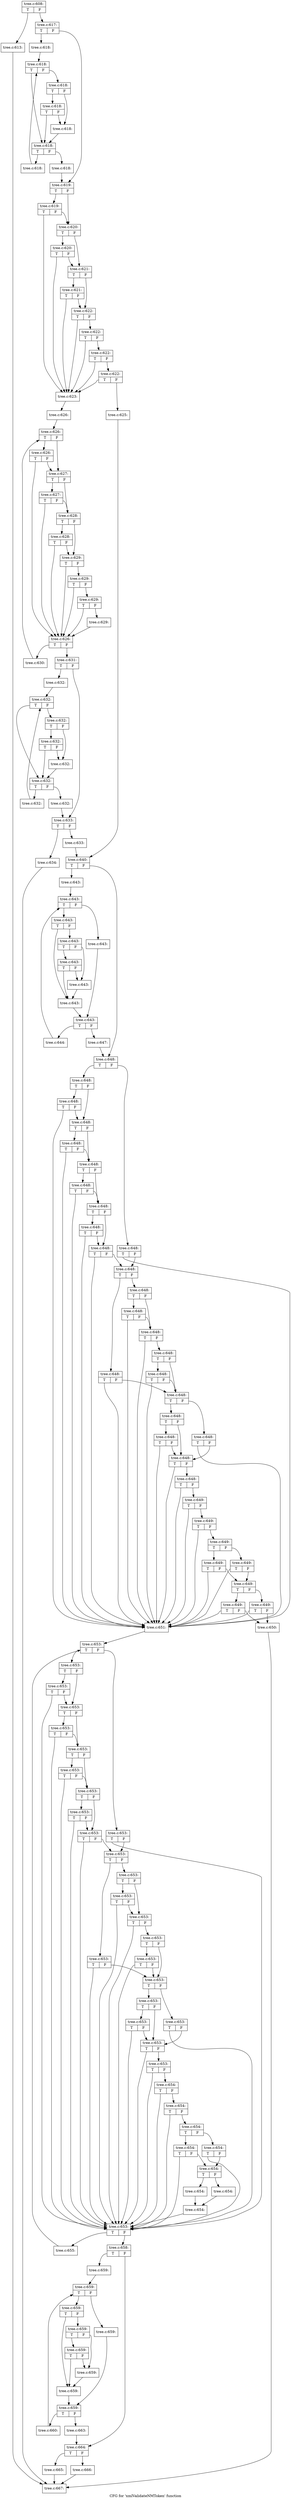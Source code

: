 digraph "CFG for 'xmlValidateNMToken' function" {
	label="CFG for 'xmlValidateNMToken' function";

	Node0x4215d10 [shape=record,label="{tree.c:608:|{<s0>T|<s1>F}}"];
	Node0x4215d10:s0 -> Node0x422e3e0;
	Node0x4215d10:s1 -> Node0x422e430;
	Node0x422e3e0 [shape=record,label="{tree.c:613:}"];
	Node0x422e3e0 -> Node0x4216040;
	Node0x422e430 [shape=record,label="{tree.c:617:|{<s0>T|<s1>F}}"];
	Node0x422e430:s0 -> Node0x422e8f0;
	Node0x422e430:s1 -> Node0x422e940;
	Node0x422e8f0 [shape=record,label="{tree.c:618:}"];
	Node0x422e8f0 -> Node0x422eb60;
	Node0x422eb60 [shape=record,label="{tree.c:618:|{<s0>T|<s1>F}}"];
	Node0x422eb60:s0 -> Node0x422ee00;
	Node0x422eb60:s1 -> Node0x422eea0;
	Node0x422eea0 [shape=record,label="{tree.c:618:|{<s0>T|<s1>F}}"];
	Node0x422eea0:s0 -> Node0x422f100;
	Node0x422eea0:s1 -> Node0x422ee50;
	Node0x422f100 [shape=record,label="{tree.c:618:|{<s0>T|<s1>F}}"];
	Node0x422f100:s0 -> Node0x422ee00;
	Node0x422f100:s1 -> Node0x422ee50;
	Node0x422ee50 [shape=record,label="{tree.c:618:}"];
	Node0x422ee50 -> Node0x422ee00;
	Node0x422ee00 [shape=record,label="{tree.c:618:|{<s0>T|<s1>F}}"];
	Node0x422ee00:s0 -> Node0x422f530;
	Node0x422ee00:s1 -> Node0x422ed80;
	Node0x422f530 [shape=record,label="{tree.c:618:}"];
	Node0x422f530 -> Node0x422eb60;
	Node0x422ed80 [shape=record,label="{tree.c:618:}"];
	Node0x422ed80 -> Node0x422e940;
	Node0x422e940 [shape=record,label="{tree.c:619:|{<s0>T|<s1>F}}"];
	Node0x422e940:s0 -> Node0x422ff70;
	Node0x422e940:s1 -> Node0x422fef0;
	Node0x422ff70 [shape=record,label="{tree.c:619:|{<s0>T|<s1>F}}"];
	Node0x422ff70:s0 -> Node0x422fb80;
	Node0x422ff70:s1 -> Node0x422fef0;
	Node0x422fef0 [shape=record,label="{tree.c:620:|{<s0>T|<s1>F}}"];
	Node0x422fef0:s0 -> Node0x4230630;
	Node0x422fef0:s1 -> Node0x422fe70;
	Node0x4230630 [shape=record,label="{tree.c:620:|{<s0>T|<s1>F}}"];
	Node0x4230630:s0 -> Node0x422fb80;
	Node0x4230630:s1 -> Node0x422fe70;
	Node0x422fe70 [shape=record,label="{tree.c:621:|{<s0>T|<s1>F}}"];
	Node0x422fe70:s0 -> Node0x4230c90;
	Node0x422fe70:s1 -> Node0x422fdf0;
	Node0x4230c90 [shape=record,label="{tree.c:621:|{<s0>T|<s1>F}}"];
	Node0x4230c90:s0 -> Node0x422fb80;
	Node0x4230c90:s1 -> Node0x422fdf0;
	Node0x422fdf0 [shape=record,label="{tree.c:622:|{<s0>T|<s1>F}}"];
	Node0x422fdf0:s0 -> Node0x422fb80;
	Node0x422fdf0:s1 -> Node0x422fd70;
	Node0x422fd70 [shape=record,label="{tree.c:622:|{<s0>T|<s1>F}}"];
	Node0x422fd70:s0 -> Node0x422fb80;
	Node0x422fd70:s1 -> Node0x422fcf0;
	Node0x422fcf0 [shape=record,label="{tree.c:622:|{<s0>T|<s1>F}}"];
	Node0x422fcf0:s0 -> Node0x422fb80;
	Node0x422fcf0:s1 -> Node0x422fc70;
	Node0x422fc70 [shape=record,label="{tree.c:622:|{<s0>T|<s1>F}}"];
	Node0x422fc70:s0 -> Node0x422fb80;
	Node0x422fc70:s1 -> Node0x422fc20;
	Node0x422fb80 [shape=record,label="{tree.c:623:}"];
	Node0x422fb80 -> Node0x422fbd0;
	Node0x422fc20 [shape=record,label="{tree.c:625:}"];
	Node0x422fc20 -> Node0x42328c0;
	Node0x422fbd0 [shape=record,label="{tree.c:626:}"];
	Node0x422fbd0 -> Node0x4232a00;
	Node0x4232a00 [shape=record,label="{tree.c:626:|{<s0>T|<s1>F}}"];
	Node0x4232a00:s0 -> Node0x4232fc0;
	Node0x4232a00:s1 -> Node0x4232f40;
	Node0x4232fc0 [shape=record,label="{tree.c:626:|{<s0>T|<s1>F}}"];
	Node0x4232fc0:s0 -> Node0x4232ca0;
	Node0x4232fc0:s1 -> Node0x4232f40;
	Node0x4232f40 [shape=record,label="{tree.c:627:|{<s0>T|<s1>F}}"];
	Node0x4232f40:s0 -> Node0x4233580;
	Node0x4232f40:s1 -> Node0x4232ec0;
	Node0x4233580 [shape=record,label="{tree.c:627:|{<s0>T|<s1>F}}"];
	Node0x4233580:s0 -> Node0x4232ca0;
	Node0x4233580:s1 -> Node0x4232ec0;
	Node0x4232ec0 [shape=record,label="{tree.c:628:|{<s0>T|<s1>F}}"];
	Node0x4232ec0:s0 -> Node0x4233be0;
	Node0x4232ec0:s1 -> Node0x4232e40;
	Node0x4233be0 [shape=record,label="{tree.c:628:|{<s0>T|<s1>F}}"];
	Node0x4233be0:s0 -> Node0x4232ca0;
	Node0x4233be0:s1 -> Node0x4232e40;
	Node0x4232e40 [shape=record,label="{tree.c:629:|{<s0>T|<s1>F}}"];
	Node0x4232e40:s0 -> Node0x4232ca0;
	Node0x4232e40:s1 -> Node0x4232dc0;
	Node0x4232dc0 [shape=record,label="{tree.c:629:|{<s0>T|<s1>F}}"];
	Node0x4232dc0:s0 -> Node0x4232ca0;
	Node0x4232dc0:s1 -> Node0x4232d40;
	Node0x4232d40 [shape=record,label="{tree.c:629:|{<s0>T|<s1>F}}"];
	Node0x4232d40:s0 -> Node0x4232ca0;
	Node0x4232d40:s1 -> Node0x4232cf0;
	Node0x4232cf0 [shape=record,label="{tree.c:629:}"];
	Node0x4232cf0 -> Node0x4232ca0;
	Node0x4232ca0 [shape=record,label="{tree.c:626:|{<s0>T|<s1>F}}"];
	Node0x4232ca0:s0 -> Node0x4234b10;
	Node0x4232ca0:s1 -> Node0x4232c20;
	Node0x4234b10 [shape=record,label="{tree.c:630:}"];
	Node0x4234b10 -> Node0x4232a00;
	Node0x4232c20 [shape=record,label="{tree.c:631:|{<s0>T|<s1>F}}"];
	Node0x4232c20:s0 -> Node0x4235330;
	Node0x4232c20:s1 -> Node0x4235380;
	Node0x4235330 [shape=record,label="{tree.c:632:}"];
	Node0x4235330 -> Node0x42355a0;
	Node0x42355a0 [shape=record,label="{tree.c:632:|{<s0>T|<s1>F}}"];
	Node0x42355a0:s0 -> Node0x4235840;
	Node0x42355a0:s1 -> Node0x42358e0;
	Node0x42358e0 [shape=record,label="{tree.c:632:|{<s0>T|<s1>F}}"];
	Node0x42358e0:s0 -> Node0x4235b40;
	Node0x42358e0:s1 -> Node0x4235890;
	Node0x4235b40 [shape=record,label="{tree.c:632:|{<s0>T|<s1>F}}"];
	Node0x4235b40:s0 -> Node0x4235840;
	Node0x4235b40:s1 -> Node0x4235890;
	Node0x4235890 [shape=record,label="{tree.c:632:}"];
	Node0x4235890 -> Node0x4235840;
	Node0x4235840 [shape=record,label="{tree.c:632:|{<s0>T|<s1>F}}"];
	Node0x4235840:s0 -> Node0x4235f70;
	Node0x4235840:s1 -> Node0x42357c0;
	Node0x4235f70 [shape=record,label="{tree.c:632:}"];
	Node0x4235f70 -> Node0x42355a0;
	Node0x42357c0 [shape=record,label="{tree.c:632:}"];
	Node0x42357c0 -> Node0x4235380;
	Node0x4235380 [shape=record,label="{tree.c:633:|{<s0>T|<s1>F}}"];
	Node0x4235380:s0 -> Node0x4236550;
	Node0x4235380:s1 -> Node0x42365a0;
	Node0x4236550 [shape=record,label="{tree.c:634:}"];
	Node0x4236550 -> Node0x4216040;
	Node0x42365a0 [shape=record,label="{tree.c:633:}"];
	Node0x42365a0 -> Node0x42328c0;
	Node0x42328c0 [shape=record,label="{tree.c:640:|{<s0>T|<s1>F}}"];
	Node0x42328c0:s0 -> Node0x4236f20;
	Node0x42328c0:s1 -> Node0x4236f70;
	Node0x4236f20 [shape=record,label="{tree.c:643:}"];
	Node0x4236f20 -> Node0x4237200;
	Node0x4237200 [shape=record,label="{tree.c:643:|{<s0>T|<s1>F}}"];
	Node0x4237200:s0 -> Node0x42374a0;
	Node0x4237200:s1 -> Node0x42374f0;
	Node0x42374a0 [shape=record,label="{tree.c:643:|{<s0>T|<s1>F}}"];
	Node0x42374a0:s0 -> Node0x42376e0;
	Node0x42374a0:s1 -> Node0x4237780;
	Node0x4237780 [shape=record,label="{tree.c:643:|{<s0>T|<s1>F}}"];
	Node0x4237780:s0 -> Node0x42378c0;
	Node0x4237780:s1 -> Node0x4237730;
	Node0x42378c0 [shape=record,label="{tree.c:643:|{<s0>T|<s1>F}}"];
	Node0x42378c0:s0 -> Node0x42376e0;
	Node0x42378c0:s1 -> Node0x4237730;
	Node0x4237730 [shape=record,label="{tree.c:643:}"];
	Node0x4237730 -> Node0x42376e0;
	Node0x42376e0 [shape=record,label="{tree.c:643:}"];
	Node0x42376e0 -> Node0x4237540;
	Node0x42374f0 [shape=record,label="{tree.c:643:}"];
	Node0x42374f0 -> Node0x4237540;
	Node0x4237540 [shape=record,label="{tree.c:643:|{<s0>T|<s1>F}}"];
	Node0x4237540:s0 -> Node0x4237ff0;
	Node0x4237540:s1 -> Node0x4237420;
	Node0x4237ff0 [shape=record,label="{tree.c:644:}"];
	Node0x4237ff0 -> Node0x4237200;
	Node0x4237420 [shape=record,label="{tree.c:647:}"];
	Node0x4237420 -> Node0x4236f70;
	Node0x4236f70 [shape=record,label="{tree.c:648:|{<s0>T|<s1>F}}"];
	Node0x4236f70:s0 -> Node0x4238cc0;
	Node0x4236f70:s1 -> Node0x4238d10;
	Node0x4238cc0 [shape=record,label="{tree.c:648:|{<s0>T|<s1>F}}"];
	Node0x4238cc0:s0 -> Node0x4239070;
	Node0x4238cc0:s1 -> Node0x4239020;
	Node0x4239070 [shape=record,label="{tree.c:648:|{<s0>T|<s1>F}}"];
	Node0x4239070:s0 -> Node0x4238870;
	Node0x4239070:s1 -> Node0x4239020;
	Node0x4239020 [shape=record,label="{tree.c:648:|{<s0>T|<s1>F}}"];
	Node0x4239020:s0 -> Node0x42393a0;
	Node0x4239020:s1 -> Node0x4238fd0;
	Node0x42393a0 [shape=record,label="{tree.c:648:|{<s0>T|<s1>F}}"];
	Node0x42393a0:s0 -> Node0x4238870;
	Node0x42393a0:s1 -> Node0x4238fd0;
	Node0x4238fd0 [shape=record,label="{tree.c:648:|{<s0>T|<s1>F}}"];
	Node0x4238fd0:s0 -> Node0x42396d0;
	Node0x4238fd0:s1 -> Node0x4238f80;
	Node0x42396d0 [shape=record,label="{tree.c:648:|{<s0>T|<s1>F}}"];
	Node0x42396d0:s0 -> Node0x4238870;
	Node0x42396d0:s1 -> Node0x4238f80;
	Node0x4238f80 [shape=record,label="{tree.c:648:|{<s0>T|<s1>F}}"];
	Node0x4238f80:s0 -> Node0x4239a00;
	Node0x4238f80:s1 -> Node0x4238f30;
	Node0x4239a00 [shape=record,label="{tree.c:648:|{<s0>T|<s1>F}}"];
	Node0x4239a00:s0 -> Node0x4238870;
	Node0x4239a00:s1 -> Node0x4238f30;
	Node0x4238f30 [shape=record,label="{tree.c:648:|{<s0>T|<s1>F}}"];
	Node0x4238f30:s0 -> Node0x4238870;
	Node0x4238f30:s1 -> Node0x4238c40;
	Node0x4238d10 [shape=record,label="{tree.c:648:|{<s0>T|<s1>F}}"];
	Node0x4238d10:s0 -> Node0x4238870;
	Node0x4238d10:s1 -> Node0x4238c40;
	Node0x4238c40 [shape=record,label="{tree.c:648:|{<s0>T|<s1>F}}"];
	Node0x4238c40:s0 -> Node0x423a050;
	Node0x4238c40:s1 -> Node0x423a0a0;
	Node0x423a050 [shape=record,label="{tree.c:648:|{<s0>T|<s1>F}}"];
	Node0x423a050:s0 -> Node0x4238870;
	Node0x423a050:s1 -> Node0x4238bc0;
	Node0x423a0a0 [shape=record,label="{tree.c:648:|{<s0>T|<s1>F}}"];
	Node0x423a0a0:s0 -> Node0x423a3f0;
	Node0x423a0a0:s1 -> Node0x423a3a0;
	Node0x423a3f0 [shape=record,label="{tree.c:648:|{<s0>T|<s1>F}}"];
	Node0x423a3f0:s0 -> Node0x4238870;
	Node0x423a3f0:s1 -> Node0x423a3a0;
	Node0x423a3a0 [shape=record,label="{tree.c:648:|{<s0>T|<s1>F}}"];
	Node0x423a3a0:s0 -> Node0x4238870;
	Node0x423a3a0:s1 -> Node0x423a350;
	Node0x423a350 [shape=record,label="{tree.c:648:|{<s0>T|<s1>F}}"];
	Node0x423a350:s0 -> Node0x423a890;
	Node0x423a350:s1 -> Node0x4238bc0;
	Node0x423a890 [shape=record,label="{tree.c:648:|{<s0>T|<s1>F}}"];
	Node0x423a890:s0 -> Node0x4238870;
	Node0x423a890:s1 -> Node0x4238bc0;
	Node0x4238bc0 [shape=record,label="{tree.c:648:|{<s0>T|<s1>F}}"];
	Node0x4238bc0:s0 -> Node0x423abc0;
	Node0x4238bc0:s1 -> Node0x423ac10;
	Node0x423abc0 [shape=record,label="{tree.c:648:|{<s0>T|<s1>F}}"];
	Node0x423abc0:s0 -> Node0x423ae00;
	Node0x423abc0:s1 -> Node0x4238b40;
	Node0x423ae00 [shape=record,label="{tree.c:648:|{<s0>T|<s1>F}}"];
	Node0x423ae00:s0 -> Node0x4238870;
	Node0x423ae00:s1 -> Node0x4238b40;
	Node0x423ac10 [shape=record,label="{tree.c:648:|{<s0>T|<s1>F}}"];
	Node0x423ac10:s0 -> Node0x4238870;
	Node0x423ac10:s1 -> Node0x4238b40;
	Node0x4238b40 [shape=record,label="{tree.c:648:|{<s0>T|<s1>F}}"];
	Node0x4238b40:s0 -> Node0x4238870;
	Node0x4238b40:s1 -> Node0x4238ac0;
	Node0x4238ac0 [shape=record,label="{tree.c:648:|{<s0>T|<s1>F}}"];
	Node0x4238ac0:s0 -> Node0x4238870;
	Node0x4238ac0:s1 -> Node0x4238a40;
	Node0x4238a40 [shape=record,label="{tree.c:649:|{<s0>T|<s1>F}}"];
	Node0x4238a40:s0 -> Node0x4238870;
	Node0x4238a40:s1 -> Node0x42389c0;
	Node0x42389c0 [shape=record,label="{tree.c:649:|{<s0>T|<s1>F}}"];
	Node0x42389c0:s0 -> Node0x4238870;
	Node0x42389c0:s1 -> Node0x4238940;
	Node0x4238940 [shape=record,label="{tree.c:649:|{<s0>T|<s1>F}}"];
	Node0x4238940:s0 -> Node0x423bb40;
	Node0x4238940:s1 -> Node0x423bb90;
	Node0x423bb40 [shape=record,label="{tree.c:649:|{<s0>T|<s1>F}}"];
	Node0x423bb40:s0 -> Node0x4238870;
	Node0x423bb40:s1 -> Node0x42388c0;
	Node0x423bb90 [shape=record,label="{tree.c:649:|{<s0>T|<s1>F}}"];
	Node0x423bb90:s0 -> Node0x4238870;
	Node0x423bb90:s1 -> Node0x42388c0;
	Node0x42388c0 [shape=record,label="{tree.c:649:|{<s0>T|<s1>F}}"];
	Node0x42388c0:s0 -> Node0x423bfc0;
	Node0x42388c0:s1 -> Node0x423c010;
	Node0x423bfc0 [shape=record,label="{tree.c:649:|{<s0>T|<s1>F}}"];
	Node0x423bfc0:s0 -> Node0x4238870;
	Node0x423bfc0:s1 -> Node0x4238820;
	Node0x423c010 [shape=record,label="{tree.c:649:|{<s0>T|<s1>F}}"];
	Node0x423c010:s0 -> Node0x4238870;
	Node0x423c010:s1 -> Node0x4238820;
	Node0x4238820 [shape=record,label="{tree.c:650:}"];
	Node0x4238820 -> Node0x4216040;
	Node0x4238870 [shape=record,label="{tree.c:651:}"];
	Node0x4238870 -> Node0x423cc70;
	Node0x423cc70 [shape=record,label="{tree.c:653:|{<s0>T|<s1>F}}"];
	Node0x423cc70:s0 -> Node0x423d330;
	Node0x423cc70:s1 -> Node0x423d380;
	Node0x423d330 [shape=record,label="{tree.c:653:|{<s0>T|<s1>F}}"];
	Node0x423d330:s0 -> Node0x423d660;
	Node0x423d330:s1 -> Node0x423d610;
	Node0x423d660 [shape=record,label="{tree.c:653:|{<s0>T|<s1>F}}"];
	Node0x423d660:s0 -> Node0x423cf10;
	Node0x423d660:s1 -> Node0x423d610;
	Node0x423d610 [shape=record,label="{tree.c:653:|{<s0>T|<s1>F}}"];
	Node0x423d610:s0 -> Node0x423d910;
	Node0x423d610:s1 -> Node0x423d5c0;
	Node0x423d910 [shape=record,label="{tree.c:653:|{<s0>T|<s1>F}}"];
	Node0x423d910:s0 -> Node0x423cf10;
	Node0x423d910:s1 -> Node0x423d5c0;
	Node0x423d5c0 [shape=record,label="{tree.c:653:|{<s0>T|<s1>F}}"];
	Node0x423d5c0:s0 -> Node0x423dc40;
	Node0x423d5c0:s1 -> Node0x423d570;
	Node0x423dc40 [shape=record,label="{tree.c:653:|{<s0>T|<s1>F}}"];
	Node0x423dc40:s0 -> Node0x423cf10;
	Node0x423dc40:s1 -> Node0x423d570;
	Node0x423d570 [shape=record,label="{tree.c:653:|{<s0>T|<s1>F}}"];
	Node0x423d570:s0 -> Node0x423df70;
	Node0x423d570:s1 -> Node0x423d520;
	Node0x423df70 [shape=record,label="{tree.c:653:|{<s0>T|<s1>F}}"];
	Node0x423df70:s0 -> Node0x423cf10;
	Node0x423df70:s1 -> Node0x423d520;
	Node0x423d520 [shape=record,label="{tree.c:653:|{<s0>T|<s1>F}}"];
	Node0x423d520:s0 -> Node0x423cf10;
	Node0x423d520:s1 -> Node0x423d2b0;
	Node0x423d380 [shape=record,label="{tree.c:653:|{<s0>T|<s1>F}}"];
	Node0x423d380:s0 -> Node0x423cf10;
	Node0x423d380:s1 -> Node0x423d2b0;
	Node0x423d2b0 [shape=record,label="{tree.c:653:|{<s0>T|<s1>F}}"];
	Node0x423d2b0:s0 -> Node0x423e5c0;
	Node0x423d2b0:s1 -> Node0x423e610;
	Node0x423e5c0 [shape=record,label="{tree.c:653:|{<s0>T|<s1>F}}"];
	Node0x423e5c0:s0 -> Node0x423cf10;
	Node0x423e5c0:s1 -> Node0x423d230;
	Node0x423e610 [shape=record,label="{tree.c:653:|{<s0>T|<s1>F}}"];
	Node0x423e610:s0 -> Node0x423e960;
	Node0x423e610:s1 -> Node0x423e910;
	Node0x423e960 [shape=record,label="{tree.c:653:|{<s0>T|<s1>F}}"];
	Node0x423e960:s0 -> Node0x423cf10;
	Node0x423e960:s1 -> Node0x423e910;
	Node0x423e910 [shape=record,label="{tree.c:653:|{<s0>T|<s1>F}}"];
	Node0x423e910:s0 -> Node0x423cf10;
	Node0x423e910:s1 -> Node0x423e8c0;
	Node0x423e8c0 [shape=record,label="{tree.c:653:|{<s0>T|<s1>F}}"];
	Node0x423e8c0:s0 -> Node0x423ee00;
	Node0x423e8c0:s1 -> Node0x423d230;
	Node0x423ee00 [shape=record,label="{tree.c:653:|{<s0>T|<s1>F}}"];
	Node0x423ee00:s0 -> Node0x423cf10;
	Node0x423ee00:s1 -> Node0x423d230;
	Node0x423d230 [shape=record,label="{tree.c:653:|{<s0>T|<s1>F}}"];
	Node0x423d230:s0 -> Node0x423f130;
	Node0x423d230:s1 -> Node0x423f180;
	Node0x423f130 [shape=record,label="{tree.c:653:|{<s0>T|<s1>F}}"];
	Node0x423f130:s0 -> Node0x423f370;
	Node0x423f130:s1 -> Node0x423d1b0;
	Node0x423f370 [shape=record,label="{tree.c:653:|{<s0>T|<s1>F}}"];
	Node0x423f370:s0 -> Node0x423cf10;
	Node0x423f370:s1 -> Node0x423d1b0;
	Node0x423f180 [shape=record,label="{tree.c:653:|{<s0>T|<s1>F}}"];
	Node0x423f180:s0 -> Node0x423cf10;
	Node0x423f180:s1 -> Node0x423d1b0;
	Node0x423d1b0 [shape=record,label="{tree.c:653:|{<s0>T|<s1>F}}"];
	Node0x423d1b0:s0 -> Node0x423cf10;
	Node0x423d1b0:s1 -> Node0x423d130;
	Node0x423d130 [shape=record,label="{tree.c:653:|{<s0>T|<s1>F}}"];
	Node0x423d130:s0 -> Node0x423cf10;
	Node0x423d130:s1 -> Node0x423d0b0;
	Node0x423d0b0 [shape=record,label="{tree.c:654:|{<s0>T|<s1>F}}"];
	Node0x423d0b0:s0 -> Node0x423cf10;
	Node0x423d0b0:s1 -> Node0x423d030;
	Node0x423d030 [shape=record,label="{tree.c:654:|{<s0>T|<s1>F}}"];
	Node0x423d030:s0 -> Node0x423cf10;
	Node0x423d030:s1 -> Node0x423cfb0;
	Node0x423cfb0 [shape=record,label="{tree.c:654:|{<s0>T|<s1>F}}"];
	Node0x423cfb0:s0 -> Node0x42400b0;
	Node0x423cfb0:s1 -> Node0x4240100;
	Node0x42400b0 [shape=record,label="{tree.c:654:|{<s0>T|<s1>F}}"];
	Node0x42400b0:s0 -> Node0x423cf10;
	Node0x42400b0:s1 -> Node0x423cf60;
	Node0x4240100 [shape=record,label="{tree.c:654:|{<s0>T|<s1>F}}"];
	Node0x4240100:s0 -> Node0x423cf10;
	Node0x4240100:s1 -> Node0x423cf60;
	Node0x423cf60 [shape=record,label="{tree.c:654:|{<s0>T|<s1>F}}"];
	Node0x423cf60:s0 -> Node0x42405c0;
	Node0x423cf60:s1 -> Node0x42408c0;
	Node0x42405c0 [shape=record,label="{tree.c:654:}"];
	Node0x42405c0 -> Node0x4240910;
	Node0x42408c0 [shape=record,label="{tree.c:654:}"];
	Node0x42408c0 -> Node0x4240910;
	Node0x4240910 [shape=record,label="{tree.c:654:}"];
	Node0x4240910 -> Node0x423cf10;
	Node0x423cf10 [shape=record,label="{tree.c:653:|{<s0>T|<s1>F}}"];
	Node0x423cf10:s0 -> Node0x4240fc0;
	Node0x423cf10:s1 -> Node0x423ce90;
	Node0x4240fc0 [shape=record,label="{tree.c:655:}"];
	Node0x4240fc0 -> Node0x423cc70;
	Node0x423ce90 [shape=record,label="{tree.c:658:|{<s0>T|<s1>F}}"];
	Node0x423ce90:s0 -> Node0x42416a0;
	Node0x423ce90:s1 -> Node0x42416f0;
	Node0x42416a0 [shape=record,label="{tree.c:659:}"];
	Node0x42416a0 -> Node0x4241980;
	Node0x4241980 [shape=record,label="{tree.c:659:|{<s0>T|<s1>F}}"];
	Node0x4241980:s0 -> Node0x4241c20;
	Node0x4241980:s1 -> Node0x4241c70;
	Node0x4241c20 [shape=record,label="{tree.c:659:|{<s0>T|<s1>F}}"];
	Node0x4241c20:s0 -> Node0x4241e60;
	Node0x4241c20:s1 -> Node0x4241f00;
	Node0x4241f00 [shape=record,label="{tree.c:659:|{<s0>T|<s1>F}}"];
	Node0x4241f00:s0 -> Node0x4242040;
	Node0x4241f00:s1 -> Node0x4241eb0;
	Node0x4242040 [shape=record,label="{tree.c:659:|{<s0>T|<s1>F}}"];
	Node0x4242040:s0 -> Node0x4241e60;
	Node0x4242040:s1 -> Node0x4241eb0;
	Node0x4241eb0 [shape=record,label="{tree.c:659:}"];
	Node0x4241eb0 -> Node0x4241e60;
	Node0x4241e60 [shape=record,label="{tree.c:659:}"];
	Node0x4241e60 -> Node0x4241cc0;
	Node0x4241c70 [shape=record,label="{tree.c:659:}"];
	Node0x4241c70 -> Node0x4241cc0;
	Node0x4241cc0 [shape=record,label="{tree.c:659:|{<s0>T|<s1>F}}"];
	Node0x4241cc0:s0 -> Node0x4242770;
	Node0x4241cc0:s1 -> Node0x4241ba0;
	Node0x4242770 [shape=record,label="{tree.c:660:}"];
	Node0x4242770 -> Node0x4241980;
	Node0x4241ba0 [shape=record,label="{tree.c:663:}"];
	Node0x4241ba0 -> Node0x42416f0;
	Node0x42416f0 [shape=record,label="{tree.c:664:|{<s0>T|<s1>F}}"];
	Node0x42416f0:s0 -> Node0x4242fa0;
	Node0x42416f0:s1 -> Node0x4242ff0;
	Node0x4242fa0 [shape=record,label="{tree.c:665:}"];
	Node0x4242fa0 -> Node0x4216040;
	Node0x4242ff0 [shape=record,label="{tree.c:666:}"];
	Node0x4242ff0 -> Node0x4216040;
	Node0x4216040 [shape=record,label="{tree.c:667:}"];
}
